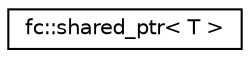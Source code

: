 digraph "Graphical Class Hierarchy"
{
  edge [fontname="Helvetica",fontsize="10",labelfontname="Helvetica",labelfontsize="10"];
  node [fontname="Helvetica",fontsize="10",shape=record];
  rankdir="LR";
  Node0 [label="fc::shared_ptr\< T \>",height=0.2,width=0.4,color="black", fillcolor="white", style="filled",URL="$classfc_1_1shared__ptr.html"];
}

